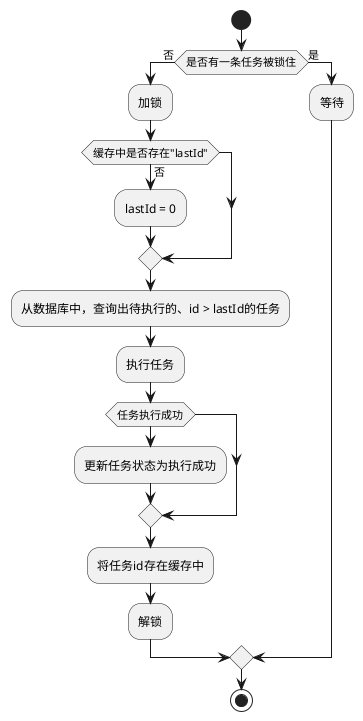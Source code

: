 @startuml
'https://plantuml.com/activity-diagram-beta

start
if(是否有一条任务被锁住) then (否)
    :加锁;
    if(缓存中是否存在"lastId") then (否)
        :lastId = 0;
    endif
        :从数据库中，查询出待执行的、id > lastId的任务;
        :执行任务;
    if(任务执行成功) then
        :更新任务状态为执行成功;
    endif
        :将任务id存在缓存中;
        :解锁;
else (是)
    :等待;
endif

stop

@enduml
